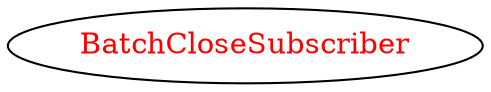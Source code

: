 digraph dependencyGraph {
 concentrate=true;
 ranksep="2.0";
 rankdir="LR"; 
 splines="ortho";
"BatchCloseSubscriber" [fontcolor="red"];
}